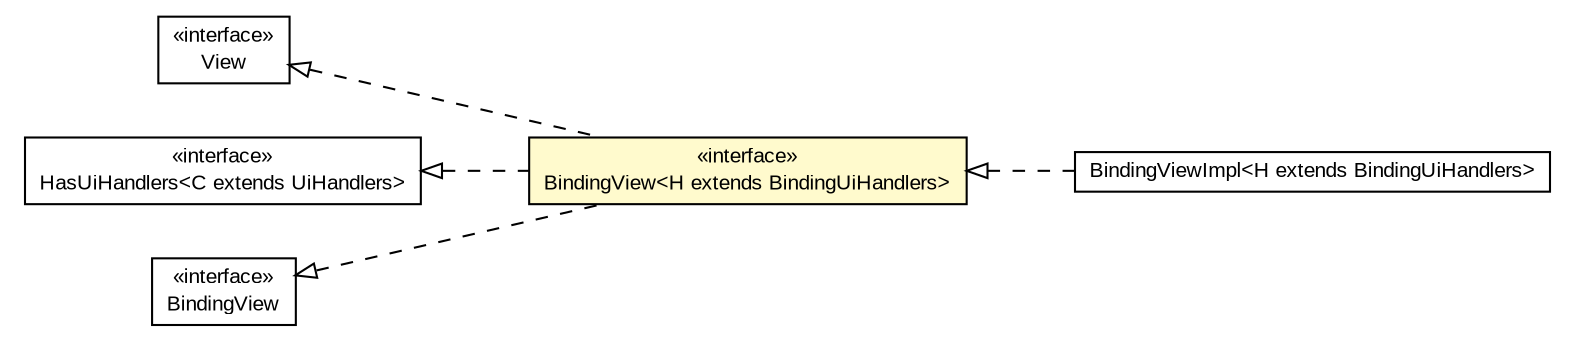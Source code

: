 #!/usr/local/bin/dot
#
# Class diagram 
# Generated by UMLGraph version R5_6-24-gf6e263 (http://www.umlgraph.org/)
#

digraph G {
	edge [fontname="arial",fontsize=10,labelfontname="arial",labelfontsize=10];
	node [fontname="arial",fontsize=10,shape=plaintext];
	nodesep=0.25;
	ranksep=0.5;
	rankdir=LR;
	// org.turbogwt.ext.gwtp.databind.client.BindingViewImpl<H extends org.turbogwt.ext.gwtp.databind.client.BindingUiHandlers>
	c27 [label=<<table title="org.turbogwt.ext.gwtp.databind.client.BindingViewImpl" border="0" cellborder="1" cellspacing="0" cellpadding="2" port="p" href="./BindingViewImpl.html">
		<tr><td><table border="0" cellspacing="0" cellpadding="1">
<tr><td align="center" balign="center"> BindingViewImpl&lt;H extends BindingUiHandlers&gt; </td></tr>
		</table></td></tr>
		</table>>, URL="./BindingViewImpl.html", fontname="arial", fontcolor="black", fontsize=10.0];
	// org.turbogwt.ext.gwtp.databind.client.BindingView<H extends org.turbogwt.ext.gwtp.databind.client.BindingUiHandlers>
	c28 [label=<<table title="org.turbogwt.ext.gwtp.databind.client.BindingView" border="0" cellborder="1" cellspacing="0" cellpadding="2" port="p" bgcolor="lemonChiffon" href="./BindingView.html">
		<tr><td><table border="0" cellspacing="0" cellpadding="1">
<tr><td align="center" balign="center"> &#171;interface&#187; </td></tr>
<tr><td align="center" balign="center"> BindingView&lt;H extends BindingUiHandlers&gt; </td></tr>
		</table></td></tr>
		</table>>, URL="./BindingView.html", fontname="arial", fontcolor="black", fontsize=10.0];
	//org.turbogwt.ext.gwtp.databind.client.BindingViewImpl<H extends org.turbogwt.ext.gwtp.databind.client.BindingUiHandlers> implements org.turbogwt.ext.gwtp.databind.client.BindingView<H extends org.turbogwt.ext.gwtp.databind.client.BindingUiHandlers>
	c28:p -> c27:p [dir=back,arrowtail=empty,style=dashed];
	//org.turbogwt.ext.gwtp.databind.client.BindingView<H extends org.turbogwt.ext.gwtp.databind.client.BindingUiHandlers> implements com.gwtplatform.mvp.client.View
	c32:p -> c28:p [dir=back,arrowtail=empty,style=dashed];
	//org.turbogwt.ext.gwtp.databind.client.BindingView<H extends org.turbogwt.ext.gwtp.databind.client.BindingUiHandlers> implements com.gwtplatform.mvp.client.HasUiHandlers<C extends com.gwtplatform.mvp.client.UiHandlers>
	c33:p -> c28:p [dir=back,arrowtail=empty,style=dashed];
	//org.turbogwt.ext.gwtp.databind.client.BindingView<H extends org.turbogwt.ext.gwtp.databind.client.BindingUiHandlers> implements org.turbogwt.mvp.databind.client.BindingView
	c38:p -> c28:p [dir=back,arrowtail=empty,style=dashed];
	// com.gwtplatform.mvp.client.HasUiHandlers<C extends com.gwtplatform.mvp.client.UiHandlers>
	c33 [label=<<table title="com.gwtplatform.mvp.client.HasUiHandlers" border="0" cellborder="1" cellspacing="0" cellpadding="2" port="p">
		<tr><td><table border="0" cellspacing="0" cellpadding="1">
<tr><td align="center" balign="center"> &#171;interface&#187; </td></tr>
<tr><td align="center" balign="center"> HasUiHandlers&lt;C extends UiHandlers&gt; </td></tr>
		</table></td></tr>
		</table>>, URL="null", fontname="arial", fontcolor="black", fontsize=10.0];
	// com.gwtplatform.mvp.client.View
	c32 [label=<<table title="com.gwtplatform.mvp.client.View" border="0" cellborder="1" cellspacing="0" cellpadding="2" port="p">
		<tr><td><table border="0" cellspacing="0" cellpadding="1">
<tr><td align="center" balign="center"> &#171;interface&#187; </td></tr>
<tr><td align="center" balign="center"> View </td></tr>
		</table></td></tr>
		</table>>, URL="null", fontname="arial", fontcolor="black", fontsize=10.0];
	// org.turbogwt.mvp.databind.client.BindingView
	c38 [label=<<table title="org.turbogwt.mvp.databind.client.BindingView" border="0" cellborder="1" cellspacing="0" cellpadding="2" port="p">
		<tr><td><table border="0" cellspacing="0" cellpadding="1">
<tr><td align="center" balign="center"> &#171;interface&#187; </td></tr>
<tr><td align="center" balign="center"> BindingView </td></tr>
		</table></td></tr>
		</table>>, URL="null", fontname="arial", fontcolor="black", fontsize=10.0];
}

